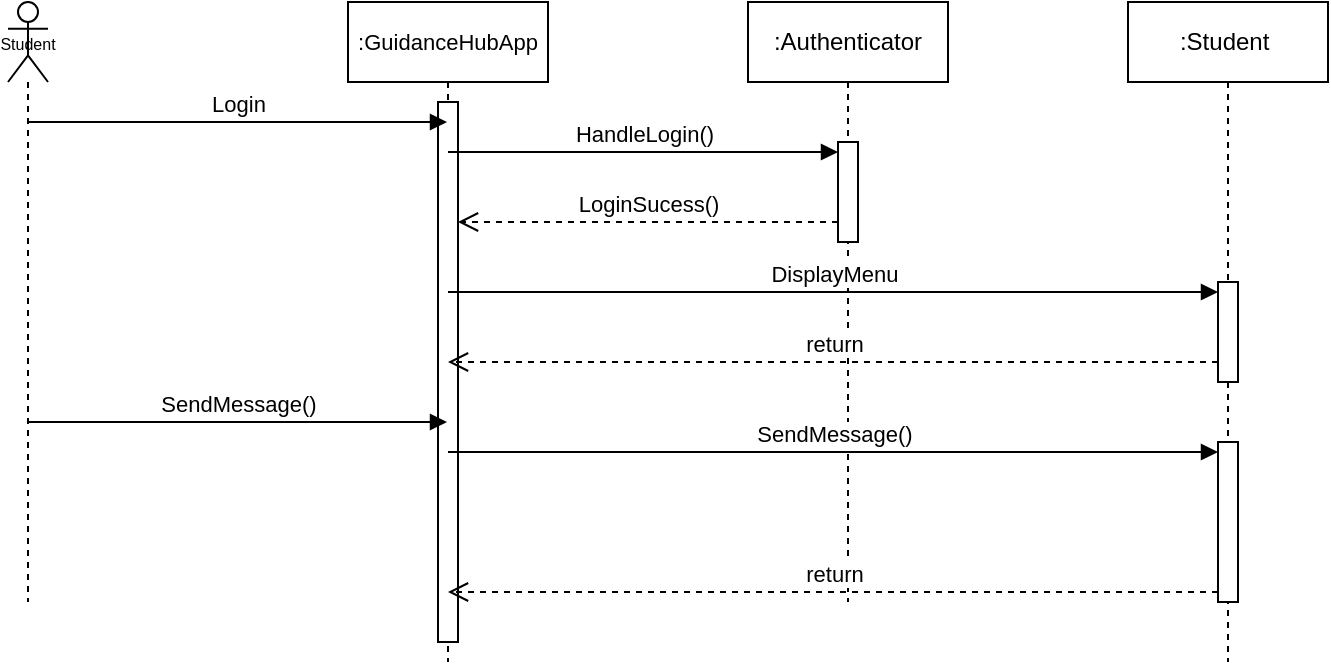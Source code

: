 <mxfile version="24.8.6">
  <diagram name="Page-1" id="mjYsmp0MJH42ShdmBNGu">
    <mxGraphModel dx="1194" dy="535" grid="1" gridSize="10" guides="1" tooltips="1" connect="1" arrows="1" fold="1" page="1" pageScale="1" pageWidth="850" pageHeight="1100" math="0" shadow="0">
      <root>
        <mxCell id="0" />
        <mxCell id="1" parent="0" />
        <mxCell id="0ECU7l1hAycFRVOm7Qvq-11" value="&lt;font style=&quot;font-size: 11px;&quot;&gt;:GuidanceHubApp&lt;/font&gt;" style="shape=umlLifeline;perimeter=lifelinePerimeter;whiteSpace=wrap;html=1;container=1;dropTarget=0;collapsible=0;recursiveResize=0;outlineConnect=0;portConstraint=eastwest;newEdgeStyle={&quot;curved&quot;:0,&quot;rounded&quot;:0};" vertex="1" parent="1">
          <mxGeometry x="240" y="40" width="100" height="330" as="geometry" />
        </mxCell>
        <mxCell id="0ECU7l1hAycFRVOm7Qvq-22" value="" style="html=1;points=[[0,0,0,0,5],[0,1,0,0,-5],[1,0,0,0,5],[1,1,0,0,-5]];perimeter=orthogonalPerimeter;outlineConnect=0;targetShapes=umlLifeline;portConstraint=eastwest;newEdgeStyle={&quot;curved&quot;:0,&quot;rounded&quot;:0};" vertex="1" parent="0ECU7l1hAycFRVOm7Qvq-11">
          <mxGeometry x="45" y="50" width="10" height="270" as="geometry" />
        </mxCell>
        <mxCell id="0ECU7l1hAycFRVOm7Qvq-12" value=":Authenticator" style="shape=umlLifeline;perimeter=lifelinePerimeter;whiteSpace=wrap;html=1;container=1;dropTarget=0;collapsible=0;recursiveResize=0;outlineConnect=0;portConstraint=eastwest;newEdgeStyle={&quot;curved&quot;:0,&quot;rounded&quot;:0};" vertex="1" parent="1">
          <mxGeometry x="440" y="40" width="100" height="300" as="geometry" />
        </mxCell>
        <mxCell id="0ECU7l1hAycFRVOm7Qvq-26" value="" style="html=1;points=[[0,0,0,0,5],[0,1,0,0,-5],[1,0,0,0,5],[1,1,0,0,-5]];perimeter=orthogonalPerimeter;outlineConnect=0;targetShapes=umlLifeline;portConstraint=eastwest;newEdgeStyle={&quot;curved&quot;:0,&quot;rounded&quot;:0};" vertex="1" parent="0ECU7l1hAycFRVOm7Qvq-12">
          <mxGeometry x="45" y="70" width="10" height="50" as="geometry" />
        </mxCell>
        <mxCell id="0ECU7l1hAycFRVOm7Qvq-13" value=":Student&amp;nbsp;" style="shape=umlLifeline;perimeter=lifelinePerimeter;whiteSpace=wrap;html=1;container=1;dropTarget=0;collapsible=0;recursiveResize=0;outlineConnect=0;portConstraint=eastwest;newEdgeStyle={&quot;curved&quot;:0,&quot;rounded&quot;:0};" vertex="1" parent="1">
          <mxGeometry x="630" y="40" width="100" height="330" as="geometry" />
        </mxCell>
        <mxCell id="0ECU7l1hAycFRVOm7Qvq-36" value="" style="html=1;points=[[0,0,0,0,5],[0,1,0,0,-5],[1,0,0,0,5],[1,1,0,0,-5]];perimeter=orthogonalPerimeter;outlineConnect=0;targetShapes=umlLifeline;portConstraint=eastwest;newEdgeStyle={&quot;curved&quot;:0,&quot;rounded&quot;:0};" vertex="1" parent="0ECU7l1hAycFRVOm7Qvq-13">
          <mxGeometry x="45" y="140" width="10" height="50" as="geometry" />
        </mxCell>
        <mxCell id="0ECU7l1hAycFRVOm7Qvq-42" value="" style="html=1;points=[[0,0,0,0,5],[0,1,0,0,-5],[1,0,0,0,5],[1,1,0,0,-5]];perimeter=orthogonalPerimeter;outlineConnect=0;targetShapes=umlLifeline;portConstraint=eastwest;newEdgeStyle={&quot;curved&quot;:0,&quot;rounded&quot;:0};" vertex="1" parent="0ECU7l1hAycFRVOm7Qvq-13">
          <mxGeometry x="45" y="220" width="10" height="80" as="geometry" />
        </mxCell>
        <mxCell id="0ECU7l1hAycFRVOm7Qvq-14" value="&lt;font style=&quot;font-size: 8px;&quot;&gt;Student&lt;/font&gt;" style="shape=umlLifeline;perimeter=lifelinePerimeter;whiteSpace=wrap;html=1;container=1;dropTarget=0;collapsible=0;recursiveResize=0;outlineConnect=0;portConstraint=eastwest;newEdgeStyle={&quot;curved&quot;:0,&quot;rounded&quot;:0};participant=umlActor;" vertex="1" parent="1">
          <mxGeometry x="70" y="40" width="20" height="300" as="geometry" />
        </mxCell>
        <mxCell id="0ECU7l1hAycFRVOm7Qvq-27" value="HandleLogin()" style="html=1;verticalAlign=bottom;endArrow=block;curved=0;rounded=0;entryX=0;entryY=0;entryDx=0;entryDy=5;" edge="1" target="0ECU7l1hAycFRVOm7Qvq-26" parent="1" source="0ECU7l1hAycFRVOm7Qvq-11">
          <mxGeometry relative="1" as="geometry">
            <mxPoint x="320" y="125" as="sourcePoint" />
          </mxGeometry>
        </mxCell>
        <mxCell id="0ECU7l1hAycFRVOm7Qvq-28" value="LoginSucess()" style="html=1;verticalAlign=bottom;endArrow=open;dashed=1;endSize=8;curved=0;rounded=0;exitX=0;exitY=1;exitDx=0;exitDy=-5;" edge="1" parent="1">
          <mxGeometry relative="1" as="geometry">
            <mxPoint x="295" y="150" as="targetPoint" />
            <mxPoint x="485" y="150" as="sourcePoint" />
          </mxGeometry>
        </mxCell>
        <mxCell id="0ECU7l1hAycFRVOm7Qvq-37" value="DisplayMenu" style="html=1;verticalAlign=bottom;endArrow=block;curved=0;rounded=0;entryX=0;entryY=0;entryDx=0;entryDy=5;" edge="1" target="0ECU7l1hAycFRVOm7Qvq-36" parent="1" source="0ECU7l1hAycFRVOm7Qvq-11">
          <mxGeometry relative="1" as="geometry">
            <mxPoint x="310" y="205" as="sourcePoint" />
          </mxGeometry>
        </mxCell>
        <mxCell id="0ECU7l1hAycFRVOm7Qvq-38" value="return" style="html=1;verticalAlign=bottom;endArrow=open;dashed=1;endSize=8;curved=0;rounded=0;" edge="1" source="0ECU7l1hAycFRVOm7Qvq-36" parent="1">
          <mxGeometry relative="1" as="geometry">
            <mxPoint x="290" y="220" as="targetPoint" />
            <mxPoint x="360" y="220" as="sourcePoint" />
          </mxGeometry>
        </mxCell>
        <mxCell id="0ECU7l1hAycFRVOm7Qvq-39" value="Login" style="html=1;verticalAlign=bottom;endArrow=block;curved=0;rounded=0;" edge="1" parent="1" target="0ECU7l1hAycFRVOm7Qvq-11">
          <mxGeometry width="80" relative="1" as="geometry">
            <mxPoint x="80" y="100" as="sourcePoint" />
            <mxPoint x="160" y="100" as="targetPoint" />
          </mxGeometry>
        </mxCell>
        <mxCell id="0ECU7l1hAycFRVOm7Qvq-40" value="SendMessage()" style="html=1;verticalAlign=bottom;endArrow=block;curved=0;rounded=0;" edge="1" parent="1" target="0ECU7l1hAycFRVOm7Qvq-11">
          <mxGeometry x="0.002" width="80" relative="1" as="geometry">
            <mxPoint x="80" y="250" as="sourcePoint" />
            <mxPoint x="160" y="250" as="targetPoint" />
            <mxPoint as="offset" />
          </mxGeometry>
        </mxCell>
        <mxCell id="0ECU7l1hAycFRVOm7Qvq-43" value="SendMessage()" style="html=1;verticalAlign=bottom;endArrow=block;curved=0;rounded=0;entryX=0;entryY=0;entryDx=0;entryDy=5;" edge="1" target="0ECU7l1hAycFRVOm7Qvq-42" parent="1">
          <mxGeometry relative="1" as="geometry">
            <mxPoint x="290" y="265" as="sourcePoint" />
          </mxGeometry>
        </mxCell>
        <mxCell id="0ECU7l1hAycFRVOm7Qvq-44" value="return" style="html=1;verticalAlign=bottom;endArrow=open;dashed=1;endSize=8;curved=0;rounded=0;exitX=0;exitY=1;exitDx=0;exitDy=-5;" edge="1" source="0ECU7l1hAycFRVOm7Qvq-42" parent="1">
          <mxGeometry relative="1" as="geometry">
            <mxPoint x="290" y="335" as="targetPoint" />
          </mxGeometry>
        </mxCell>
      </root>
    </mxGraphModel>
  </diagram>
</mxfile>
